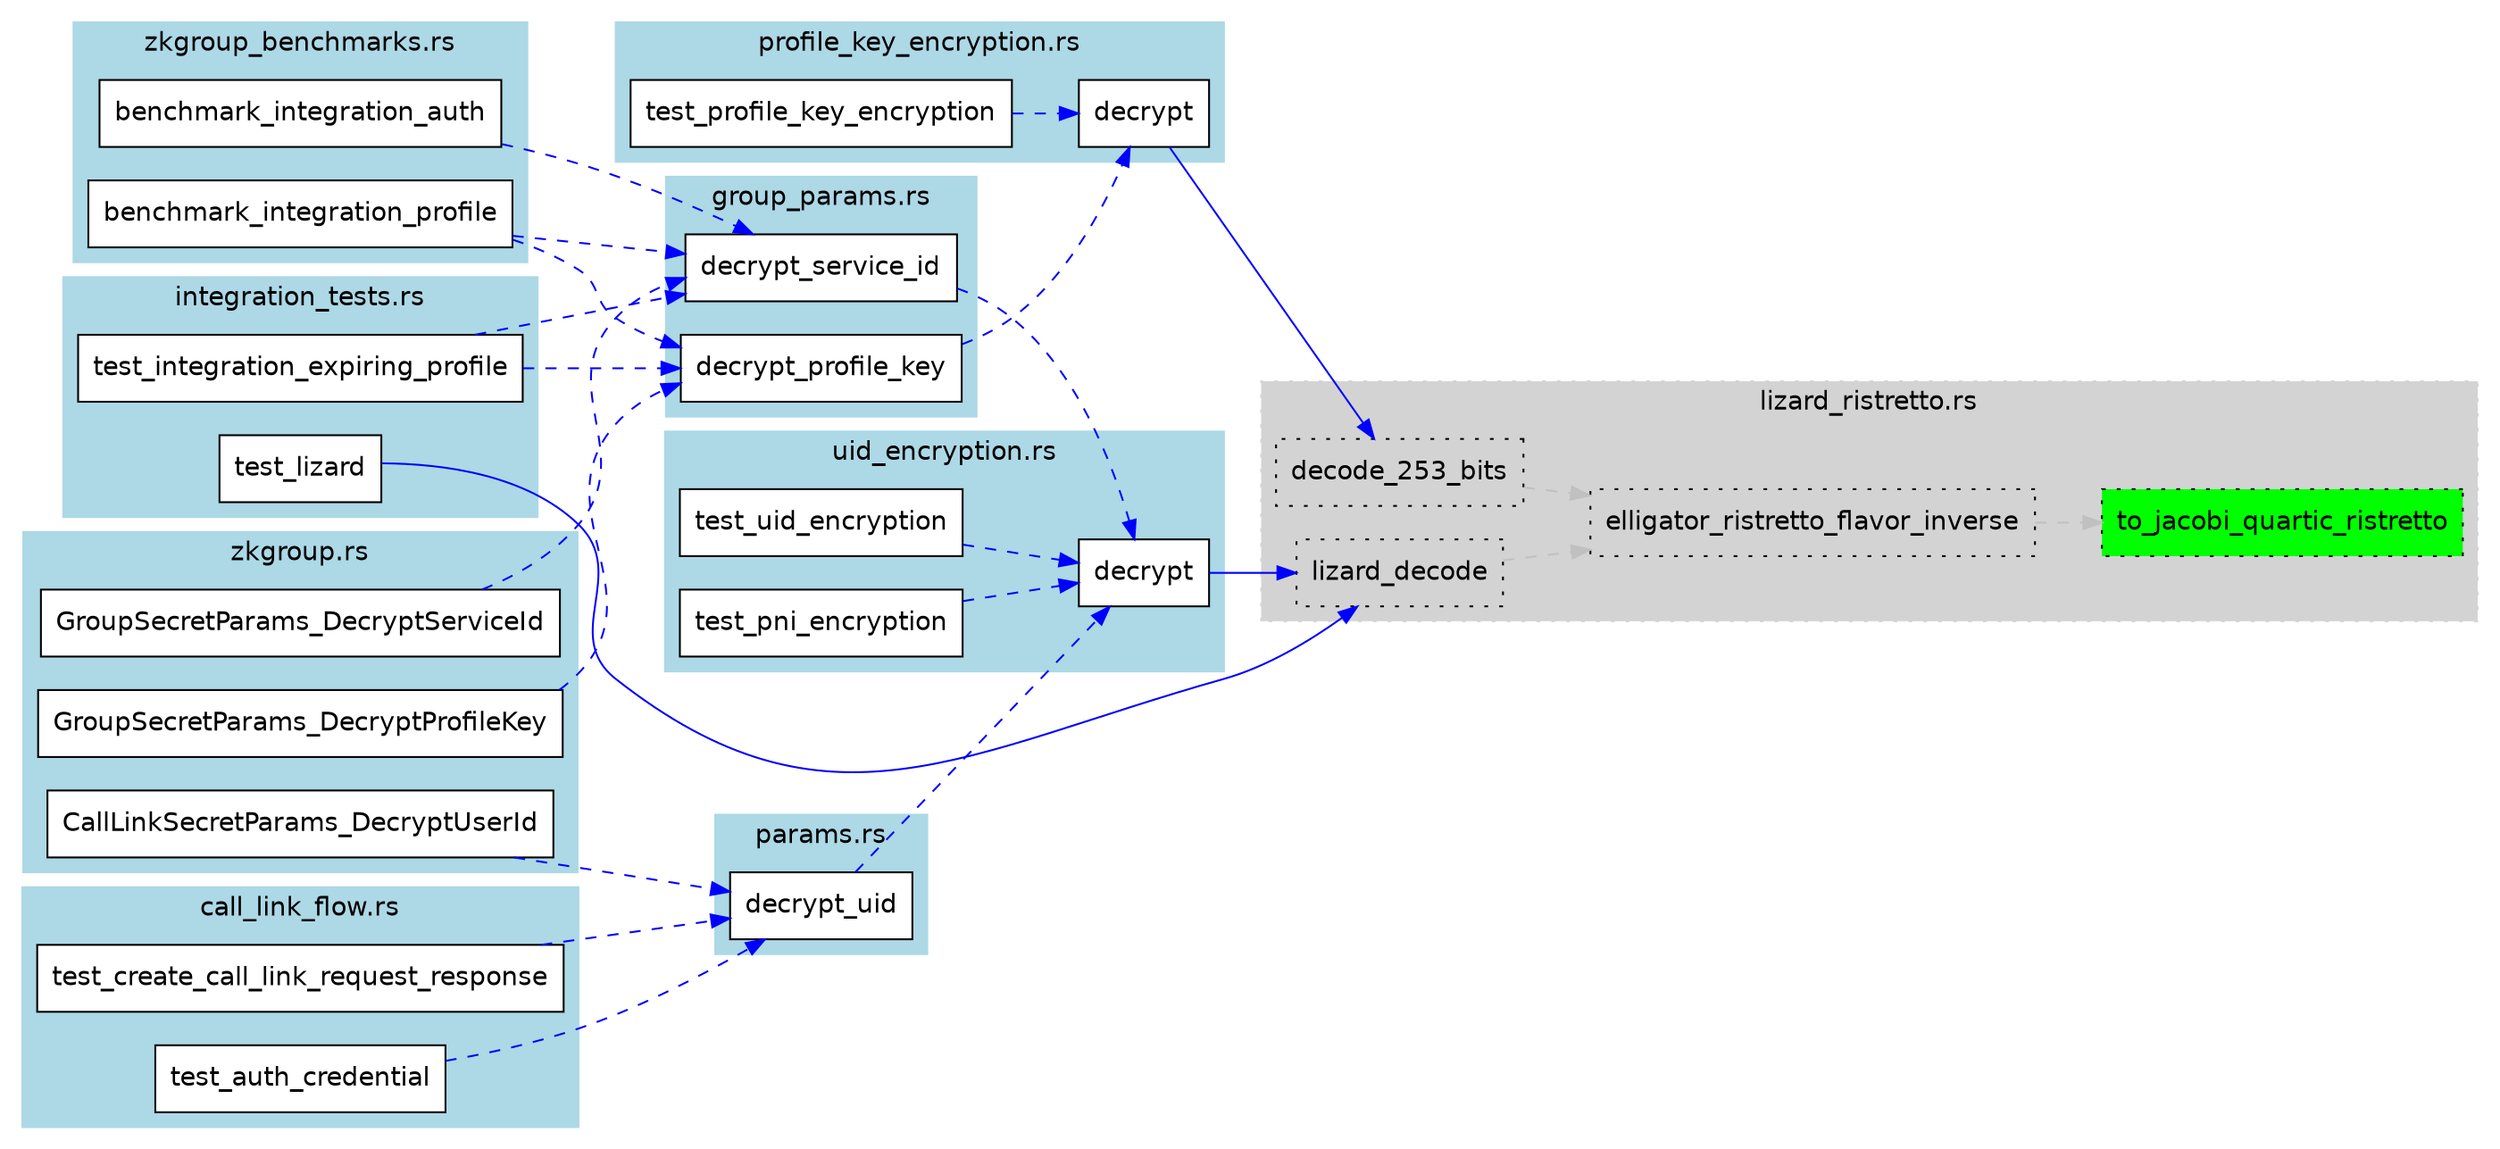 digraph function_subgraph {
  rankdir=LR;
  node [shape=box, style=filled, fontname=Helvetica];
  edge [color=gray];

  subgraph cluster_0 {
    label = "lizard_ristretto.rs";
    style=filled;
    color=lightgrey;
    style="filled,dotted";
    fontname=Helvetica;
    "rust-analyzer cargo curve25519-dalek 4.1.3 lizard/lizard_ristretto/impl#[RistrettoPoint]lizard_decode()." [label="lizard_decode", tooltip="    pub fn lizard_decode<D: Digest>(&self) -> Option<[u8; 16]>     where         D: Digest<OutputSize = U32>,     {         let mut result: [u8; 16] = Default::default();         let mut h: [u8; 32] =...", fillcolor=lightgray, style="filled,dotted"]
    "rust-analyzer cargo curve25519-dalek 4.1.3 lizard/lizard_ristretto/impl#[RistrettoPoint]decode_253_bits()." [label="decode_253_bits", tooltip="    pub fn decode_253_bits(&self) -> (u8, [[u8; 32]; 8]) {         let mut ret = [[0u8; 32]; 8];         let (mask, fes) = self.elligator_ristretto_flavor_inverse();          for j in 0..8 {          ...", fillcolor=lightgray, style="filled,dotted"]
    "rust-analyzer cargo curve25519-dalek 4.1.3 lizard/lizard_ristretto/impl#[RistrettoPoint]to_jacobi_quartic_ristretto()." [label="to_jacobi_quartic_ristretto", tooltip="    fn to_jacobi_quartic_ristretto(self) -> [JacobiPoint; 4] {         let x2 = self.0.X.square(); // X^2         let y2 = self.0.Y.square(); // Y^2         let y4 = y2.square(); // Y^4         let z2...", fillcolor=green, style="filled,dotted"]
    "rust-analyzer cargo curve25519-dalek 4.1.3 lizard/lizard_ristretto/impl#[RistrettoPoint]elligator_ristretto_flavor_inverse()." [label="elligator_ristretto_flavor_inverse", tooltip="    pub fn elligator_ristretto_flavor_inverse(&self) -> (u8, [FieldElement; 8]) {         // Elligator2 computes a Point from a FieldElement in two steps: first         // it computes a (s,t) on the J...", fillcolor=lightgray, style="filled,dotted"]
  }
  subgraph cluster_1 {
    label = "zkgroup.rs";
    style=filled;
    color=lightblue;
    fontname=Helvetica;
    "rust-analyzer cargo libsignal-bridge 0.1.0 zkgroup/CallLinkSecretParams_DecryptUserId()." [label="CallLinkSecretParams_DecryptUserId", tooltip="fn CallLinkSecretParams_DecryptUserId(     params_bytes: &[u8],     user_id: Serialized<UuidCiphertext>, ) -> Result<Aci, ZkGroupVerificationFailure> {     let params = zkgroup::deserialize::<CallLink...", fillcolor=white, style="filled"]
    "rust-analyzer cargo libsignal-bridge 0.1.0 zkgroup/GroupSecretParams_DecryptProfileKey()." [label="GroupSecretParams_DecryptProfileKey", tooltip="fn GroupSecretParams_DecryptProfileKey(     params: Serialized<GroupSecretParams>,     profile_key: Serialized<ProfileKeyCiphertext>,     user_id: Aci, ) -> Result<Serialized<ProfileKey>, ZkGroupVerif...", fillcolor=white, style="filled"]
    "rust-analyzer cargo libsignal-bridge 0.1.0 zkgroup/GroupSecretParams_DecryptServiceId()." [label="GroupSecretParams_DecryptServiceId", tooltip="fn GroupSecretParams_DecryptServiceId(     params: Serialized<GroupSecretParams>,     ciphertext: Serialized<UuidCiphertext>, ) -> Result<ServiceId, ZkGroupVerificationFailure> {     params.decrypt_se...", fillcolor=white, style="filled"]
  }
  subgraph cluster_2 {
    label = "zkgroup_benchmarks.rs";
    style=filled;
    color=lightblue;
    fontname=Helvetica;
    "rust-analyzer cargo zkgroup 0.9.0 benchmark_integration_profile()." [label="benchmark_integration_profile", tooltip="pub fn benchmark_integration_profile(c: &mut Criterion) {     // SERVER     let server_secret_params = zkgroup::ServerSecretParams::generate(zkgroup::TEST_ARRAY_32);     let server_public_params = ser...", fillcolor=white, style="filled"]
    "rust-analyzer cargo zkgroup 0.9.0 benchmark_integration_auth()." [label="benchmark_integration_auth", tooltip="fn benchmark_integration_auth(c: &mut Criterion) {     let server_secret_params = zkgroup::ServerSecretParams::generate(zkgroup::TEST_ARRAY_32);     let server_public_params = server_secret_params.get...", fillcolor=white, style="filled"]
  }
  subgraph cluster_3 {
    label = "params.rs";
    style=filled;
    color=lightblue;
    fontname=Helvetica;
    "rust-analyzer cargo zkgroup 0.9.0 api/call_links/params/impl#[CallLinkSecretParams]decrypt_uid()." [label="decrypt_uid", tooltip="    pub fn decrypt_uid(         &self,         ciphertext: api::groups::UuidCiphertext,     ) -> Result<libsignal_core::Aci, ZkGroupVerificationFailure> {         let uid = crypto::uid_encryption::Uid...", fillcolor=white, style="filled"]
  }
  subgraph cluster_4 {
    label = "group_params.rs";
    style=filled;
    color=lightblue;
    fontname=Helvetica;
    "rust-analyzer cargo zkgroup 0.9.0 api/groups/group_params/impl#[GroupSecretParams]decrypt_profile_key()." [label="decrypt_profile_key", tooltip="    pub fn decrypt_profile_key(         &self,         ciphertext: api::groups::ProfileKeyCiphertext,         user_id: libsignal_core::Aci,     ) -> Result<api::profiles::ProfileKey, ZkGroupVerificati...", fillcolor=white, style="filled"]
    "rust-analyzer cargo zkgroup 0.9.0 api/groups/group_params/impl#[GroupSecretParams]decrypt_service_id()." [label="decrypt_service_id", tooltip="    pub fn decrypt_service_id(         &self,         ciphertext: api::groups::UuidCiphertext,     ) -> Result<libsignal_core::ServiceId, ZkGroupVerificationFailure> {         crypto::uid_encryption::...", fillcolor=white, style="filled"]
  }
  subgraph cluster_5 {
    label = "profile_key_encryption.rs";
    style=filled;
    color=lightblue;
    fontname=Helvetica;
    "rust-analyzer cargo zkgroup 0.9.0 crypto/profile_key_encryption/impl#[ProfileKeyEncryptionDomain]decrypt()." [label="decrypt", tooltip="    pub(crate) fn decrypt(         key_pair: &KeyPair,         ciphertext: &Ciphertext,         uid_bytes: UidBytes,     ) -> Result<profile_key_struct::ProfileKeyStruct, ZkGroupVerificationFailure> {...", fillcolor=white, style="filled"]
    "rust-analyzer cargo zkgroup 0.9.0 crypto/profile_key_encryption/tests/test_profile_key_encryption()." [label="test_profile_key_encryption", tooltip="    fn test_profile_key_encryption() {         let master_key = TEST_ARRAY_32_1;         let mut sho = Sho::new(b' Test_Profile_Key_Encryption' , &master_key);          //let system = SystemParams::ge...", fillcolor=white, style="filled"]
  }
  subgraph cluster_6 {
    label = "uid_encryption.rs";
    style=filled;
    color=lightblue;
    fontname=Helvetica;
    "rust-analyzer cargo zkgroup 0.9.0 crypto/uid_encryption/tests/test_uid_encryption()." [label="test_uid_encryption", tooltip="    fn test_uid_encryption() {         let master_key = TEST_ARRAY_32;         let mut sho = Sho::new(b' Test_Uid_Encryption' , &master_key);          //let system = SystemParams::generate();         ...", fillcolor=white, style="filled"]
    "rust-analyzer cargo zkgroup 0.9.0 crypto/uid_encryption/tests/test_pni_encryption()." [label="test_pni_encryption", tooltip="    fn test_pni_encryption() {         let mut sho = Sho::new(b' Test_Pni_Encryption' , &[]);         let key_pair = KeyPair::derive_from(sho.as_mut());          let pni = libsignal_core::Pni::from_uu...", fillcolor=white, style="filled"]
    "rust-analyzer cargo zkgroup 0.9.0 crypto/uid_encryption/impl#[UidEncryptionDomain]decrypt()." [label="decrypt", tooltip="    pub(crate) fn decrypt(         key_pair: &KeyPair,         ciphertext: &Ciphertext,     ) -> Result<libsignal_core::ServiceId, ZkGroupVerificationFailure> {         let M2 = key_pair             ....", fillcolor=white, style="filled"]
  }
  subgraph cluster_7 {
    label = "call_link_flow.rs";
    style=filled;
    color=lightblue;
    fontname=Helvetica;
    "rust-analyzer cargo zkgroup 0.9.0 test_create_call_link_request_response()." [label="test_create_call_link_request_response", tooltip="fn test_create_call_link_request_response() {     let randomness0: RandomnessBytes = [0x42u8; RANDOMNESS_LEN];     let randomness1: RandomnessBytes = [0x43u8; RANDOMNESS_LEN];     let randomness2: Ran...", fillcolor=white, style="filled"]
    "rust-analyzer cargo zkgroup 0.9.0 test_auth_credential()." [label="test_auth_credential", tooltip="fn test_auth_credential() {     let randomness1: RandomnessBytes = [0x43u8; RANDOMNESS_LEN];     let randomness2: RandomnessBytes = [0x44u8; RANDOMNESS_LEN];     let randomness3: RandomnessBytes = [0x...", fillcolor=white, style="filled"]
  }
  subgraph cluster_8 {
    label = "integration_tests.rs";
    style=filled;
    color=lightblue;
    fontname=Helvetica;
    "rust-analyzer cargo zkgroup 0.9.0 test_lizard()." [label="test_lizard", tooltip="fn test_lizard() {     let p = RistrettoPoint::lizard_encode::<Sha256>(&zkgroup::common::constants::TEST_ARRAY_16);     let data_out = p.lizard_decode::<Sha256>();     assert_hex_eq!(data_out.unwrap()...", fillcolor=white, style="filled"]
    "rust-analyzer cargo zkgroup 0.9.0 test_integration_expiring_profile()." [label="test_integration_expiring_profile", tooltip="fn test_integration_expiring_profile() {     // SERVER     let server_secret_params = zkgroup::ServerSecretParams::generate(zkgroup::TEST_ARRAY_32);     let server_public_params = server_secret_params...", fillcolor=white, style="filled"]
  }

  "rust-analyzer cargo curve25519-dalek 4.1.3 lizard/lizard_ristretto/impl#[RistrettoPoint]lizard_decode()." -> "rust-analyzer cargo curve25519-dalek 4.1.3 lizard/lizard_ristretto/impl#[RistrettoPoint]elligator_ristretto_flavor_inverse()." [color=gray, style=dashed]
  "rust-analyzer cargo libsignal-bridge 0.1.0 zkgroup/CallLinkSecretParams_DecryptUserId()." -> "rust-analyzer cargo zkgroup 0.9.0 api/call_links/params/impl#[CallLinkSecretParams]decrypt_uid()." [color=blue, style=dashed]
  "rust-analyzer cargo zkgroup 0.9.0 test_lizard()." -> "rust-analyzer cargo curve25519-dalek 4.1.3 lizard/lizard_ristretto/impl#[RistrettoPoint]lizard_decode()." [color=blue]
  "rust-analyzer cargo zkgroup 0.9.0 crypto/uid_encryption/tests/test_uid_encryption()." -> "rust-analyzer cargo zkgroup 0.9.0 crypto/uid_encryption/impl#[UidEncryptionDomain]decrypt()." [color=blue, style=dashed]
  "rust-analyzer cargo zkgroup 0.9.0 api/call_links/params/impl#[CallLinkSecretParams]decrypt_uid()." -> "rust-analyzer cargo zkgroup 0.9.0 crypto/uid_encryption/impl#[UidEncryptionDomain]decrypt()." [color=blue, style=dashed]
  "rust-analyzer cargo zkgroup 0.9.0 crypto/profile_key_encryption/impl#[ProfileKeyEncryptionDomain]decrypt()." -> "rust-analyzer cargo curve25519-dalek 4.1.3 lizard/lizard_ristretto/impl#[RistrettoPoint]decode_253_bits()." [color=blue]
  "rust-analyzer cargo curve25519-dalek 4.1.3 lizard/lizard_ristretto/impl#[RistrettoPoint]decode_253_bits()." -> "rust-analyzer cargo curve25519-dalek 4.1.3 lizard/lizard_ristretto/impl#[RistrettoPoint]elligator_ristretto_flavor_inverse()." [color=gray, style=dashed]
  "rust-analyzer cargo libsignal-bridge 0.1.0 zkgroup/GroupSecretParams_DecryptProfileKey()." -> "rust-analyzer cargo zkgroup 0.9.0 api/groups/group_params/impl#[GroupSecretParams]decrypt_profile_key()." [color=blue, style=dashed]
  "rust-analyzer cargo zkgroup 0.9.0 crypto/uid_encryption/tests/test_pni_encryption()." -> "rust-analyzer cargo zkgroup 0.9.0 crypto/uid_encryption/impl#[UidEncryptionDomain]decrypt()." [color=blue, style=dashed]
  "rust-analyzer cargo zkgroup 0.9.0 test_create_call_link_request_response()." -> "rust-analyzer cargo zkgroup 0.9.0 api/call_links/params/impl#[CallLinkSecretParams]decrypt_uid()." [color=blue, style=dashed]
  "rust-analyzer cargo zkgroup 0.9.0 crypto/profile_key_encryption/tests/test_profile_key_encryption()." -> "rust-analyzer cargo zkgroup 0.9.0 crypto/profile_key_encryption/impl#[ProfileKeyEncryptionDomain]decrypt()." [color=blue, style=dashed]
  "rust-analyzer cargo zkgroup 0.9.0 api/groups/group_params/impl#[GroupSecretParams]decrypt_profile_key()." -> "rust-analyzer cargo zkgroup 0.9.0 crypto/profile_key_encryption/impl#[ProfileKeyEncryptionDomain]decrypt()." [color=blue, style=dashed]
  "rust-analyzer cargo zkgroup 0.9.0 benchmark_integration_profile()." -> "rust-analyzer cargo zkgroup 0.9.0 api/groups/group_params/impl#[GroupSecretParams]decrypt_service_id()." [color=blue, style=dashed]
  "rust-analyzer cargo zkgroup 0.9.0 benchmark_integration_profile()." -> "rust-analyzer cargo zkgroup 0.9.0 api/groups/group_params/impl#[GroupSecretParams]decrypt_profile_key()." [color=blue, style=dashed]
  "rust-analyzer cargo zkgroup 0.9.0 test_integration_expiring_profile()." -> "rust-analyzer cargo zkgroup 0.9.0 api/groups/group_params/impl#[GroupSecretParams]decrypt_profile_key()." [color=blue, style=dashed]
  "rust-analyzer cargo zkgroup 0.9.0 test_integration_expiring_profile()." -> "rust-analyzer cargo zkgroup 0.9.0 api/groups/group_params/impl#[GroupSecretParams]decrypt_service_id()." [color=blue, style=dashed]
  "rust-analyzer cargo zkgroup 0.9.0 api/groups/group_params/impl#[GroupSecretParams]decrypt_service_id()." -> "rust-analyzer cargo zkgroup 0.9.0 crypto/uid_encryption/impl#[UidEncryptionDomain]decrypt()." [color=blue, style=dashed]
  "rust-analyzer cargo zkgroup 0.9.0 benchmark_integration_auth()." -> "rust-analyzer cargo zkgroup 0.9.0 api/groups/group_params/impl#[GroupSecretParams]decrypt_service_id()." [color=blue, style=dashed]
  "rust-analyzer cargo libsignal-bridge 0.1.0 zkgroup/GroupSecretParams_DecryptServiceId()." -> "rust-analyzer cargo zkgroup 0.9.0 api/groups/group_params/impl#[GroupSecretParams]decrypt_service_id()." [color=blue, style=dashed]
  "rust-analyzer cargo zkgroup 0.9.0 crypto/uid_encryption/impl#[UidEncryptionDomain]decrypt()." -> "rust-analyzer cargo curve25519-dalek 4.1.3 lizard/lizard_ristretto/impl#[RistrettoPoint]lizard_decode()." [color=blue]
  "rust-analyzer cargo zkgroup 0.9.0 test_auth_credential()." -> "rust-analyzer cargo zkgroup 0.9.0 api/call_links/params/impl#[CallLinkSecretParams]decrypt_uid()." [color=blue, style=dashed]
  "rust-analyzer cargo curve25519-dalek 4.1.3 lizard/lizard_ristretto/impl#[RistrettoPoint]elligator_ristretto_flavor_inverse()." -> "rust-analyzer cargo curve25519-dalek 4.1.3 lizard/lizard_ristretto/impl#[RistrettoPoint]to_jacobi_quartic_ristretto()." [color=gray, style=dashed]
}
